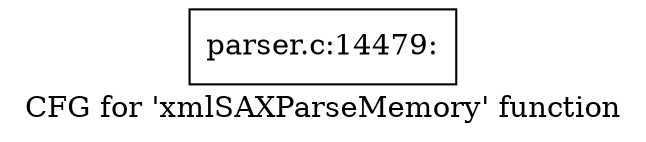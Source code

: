 digraph "CFG for 'xmlSAXParseMemory' function" {
	label="CFG for 'xmlSAXParseMemory' function";

	Node0x55d73bf27b50 [shape=record,label="{parser.c:14479:}"];
}
